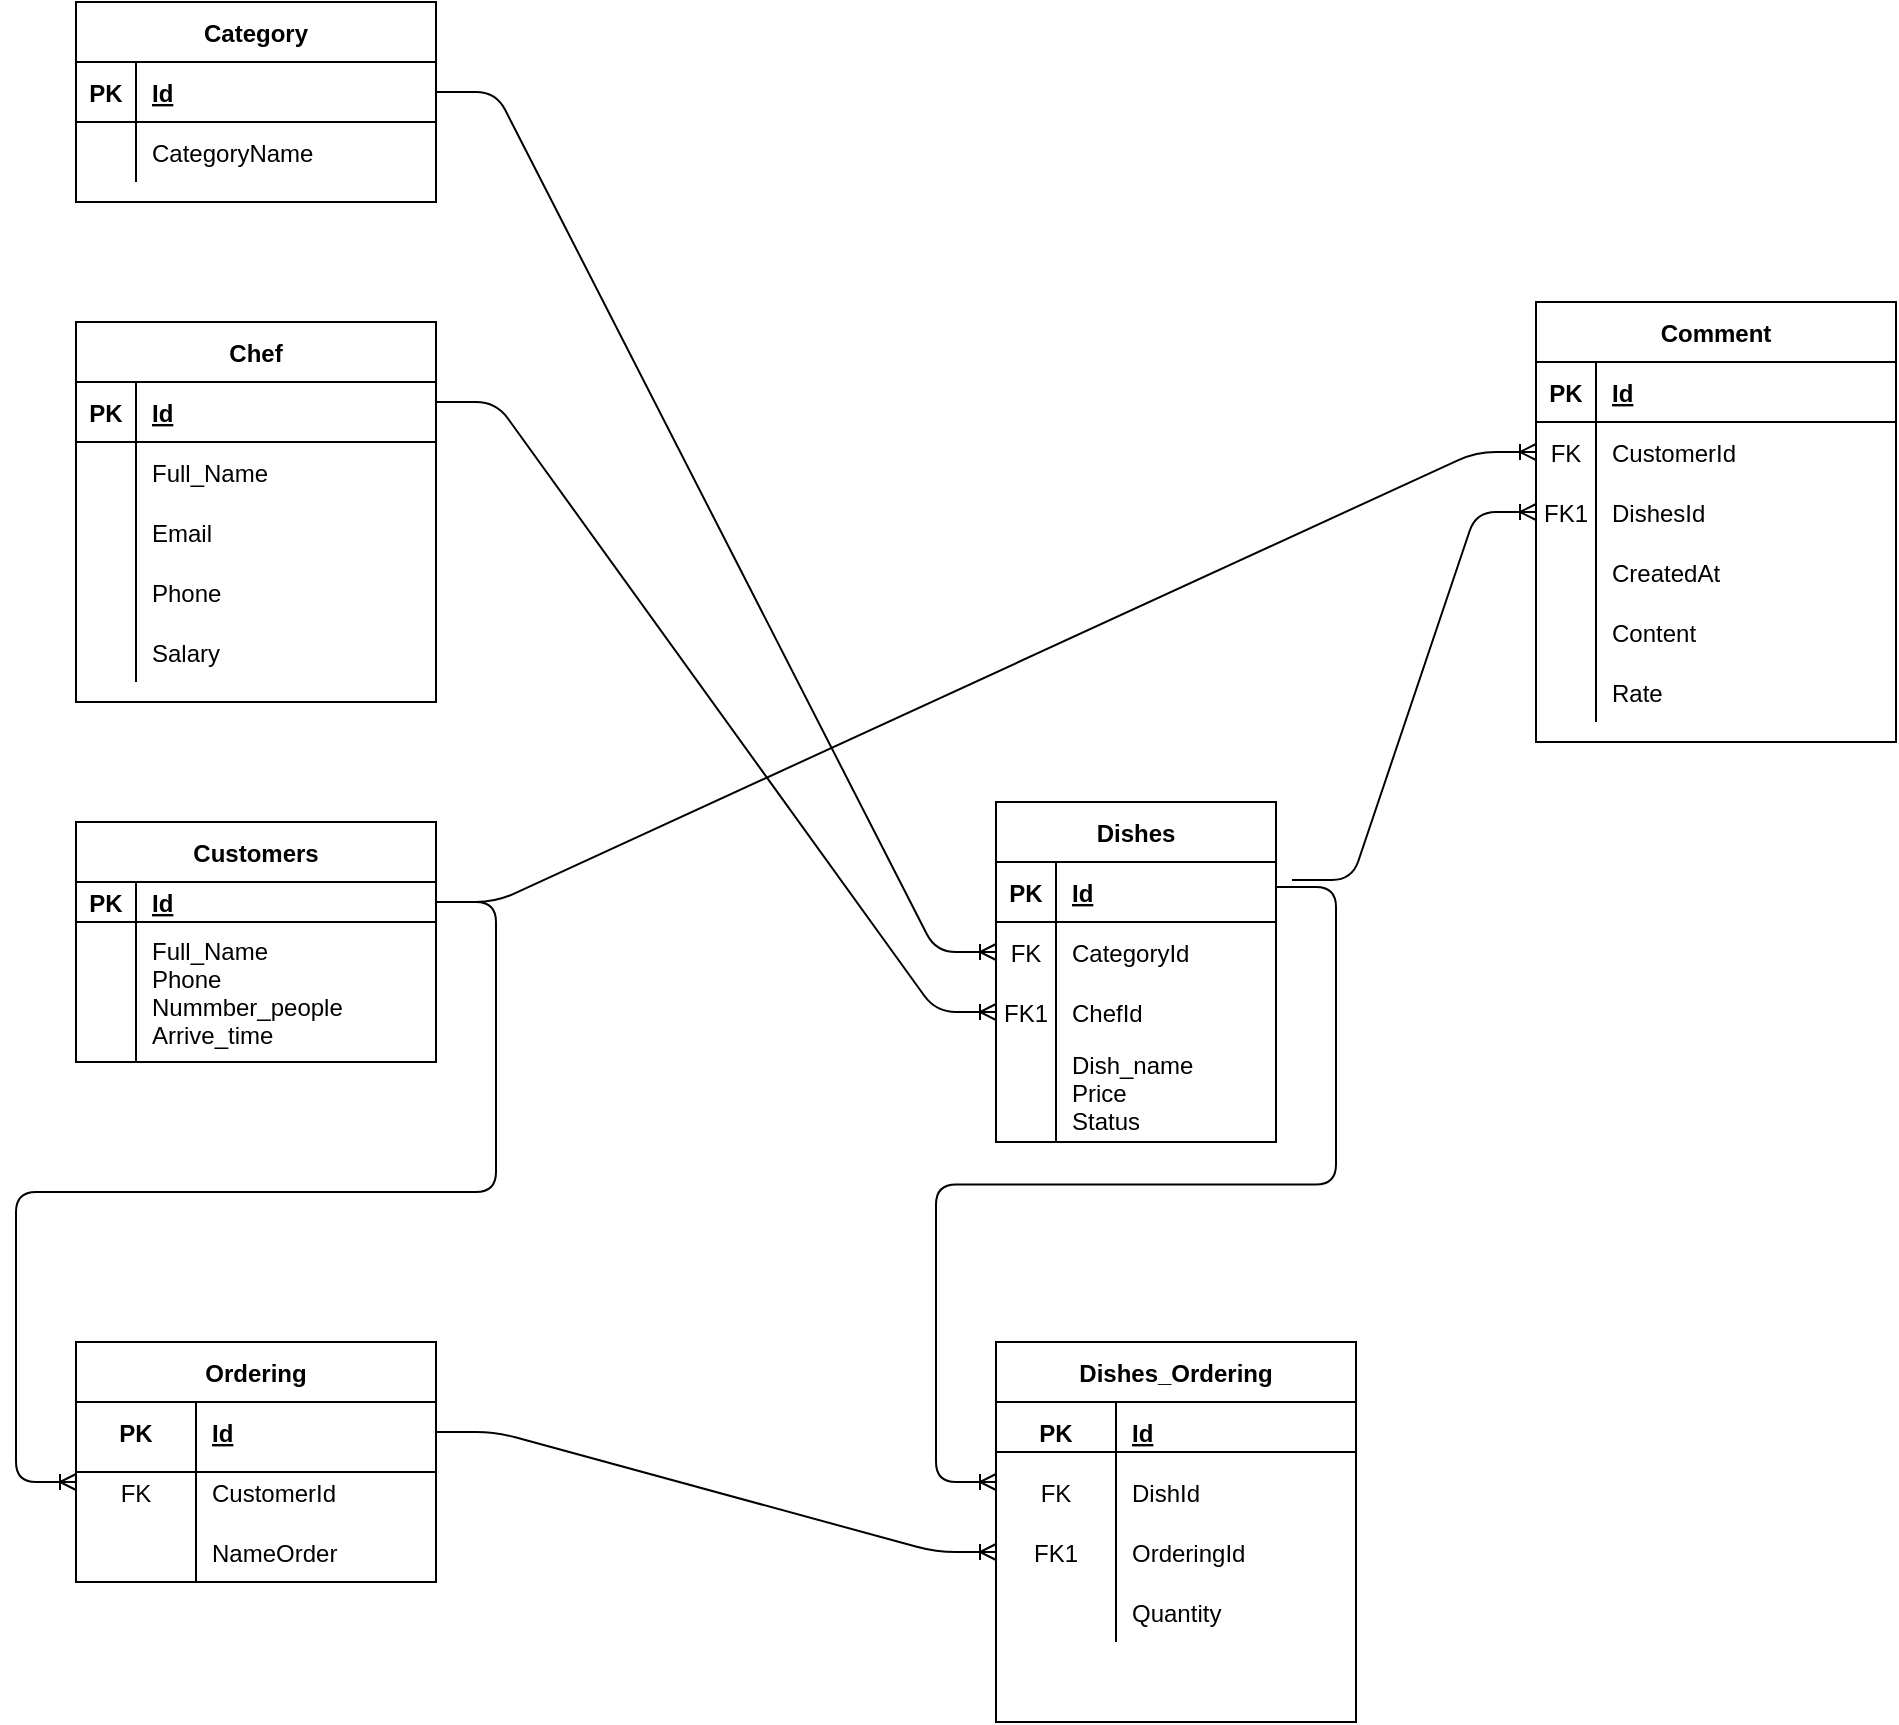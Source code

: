 <mxfile version="14.6.13" type="device"><diagram id="R2lEEEUBdFMjLlhIrx00" name="Page-1"><mxGraphModel dx="1108" dy="1550" grid="1" gridSize="10" guides="1" tooltips="1" connect="1" arrows="1" fold="1" page="1" pageScale="1" pageWidth="850" pageHeight="1100" math="0" shadow="0" extFonts="Permanent Marker^https://fonts.googleapis.com/css?family=Permanent+Marker"><root><mxCell id="0"/><mxCell id="1" parent="0"/><mxCell id="C-vyLk0tnHw3VtMMgP7b-23" value="Customers" style="shape=table;startSize=30;container=1;collapsible=1;childLayout=tableLayout;fixedRows=1;rowLines=0;fontStyle=1;align=center;resizeLast=1;" parent="1" vertex="1"><mxGeometry x="120" y="30" width="180" height="120" as="geometry"/></mxCell><mxCell id="C-vyLk0tnHw3VtMMgP7b-24" value="" style="shape=partialRectangle;collapsible=0;dropTarget=0;pointerEvents=0;fillColor=none;points=[[0,0.5],[1,0.5]];portConstraint=eastwest;top=0;left=0;right=0;bottom=1;" parent="C-vyLk0tnHw3VtMMgP7b-23" vertex="1"><mxGeometry y="30" width="180" height="20" as="geometry"/></mxCell><mxCell id="C-vyLk0tnHw3VtMMgP7b-25" value="PK" style="shape=partialRectangle;overflow=hidden;connectable=0;fillColor=none;top=0;left=0;bottom=0;right=0;fontStyle=1;" parent="C-vyLk0tnHw3VtMMgP7b-24" vertex="1"><mxGeometry width="30" height="20" as="geometry"/></mxCell><mxCell id="C-vyLk0tnHw3VtMMgP7b-26" value="Id" style="shape=partialRectangle;overflow=hidden;connectable=0;fillColor=none;top=0;left=0;bottom=0;right=0;align=left;spacingLeft=6;fontStyle=5;" parent="C-vyLk0tnHw3VtMMgP7b-24" vertex="1"><mxGeometry x="30" width="150" height="20" as="geometry"/></mxCell><mxCell id="C-vyLk0tnHw3VtMMgP7b-27" value="" style="shape=partialRectangle;collapsible=0;dropTarget=0;pointerEvents=0;fillColor=none;points=[[0,0.5],[1,0.5]];portConstraint=eastwest;top=0;left=0;right=0;bottom=0;" parent="C-vyLk0tnHw3VtMMgP7b-23" vertex="1"><mxGeometry y="50" width="180" height="70" as="geometry"/></mxCell><mxCell id="C-vyLk0tnHw3VtMMgP7b-28" value="" style="shape=partialRectangle;overflow=hidden;connectable=0;fillColor=none;top=0;left=0;bottom=0;right=0;" parent="C-vyLk0tnHw3VtMMgP7b-27" vertex="1"><mxGeometry width="30" height="70" as="geometry"/></mxCell><mxCell id="C-vyLk0tnHw3VtMMgP7b-29" value="Full_Name&#10;Phone&#10;Nummber_people&#10;Arrive_time" style="shape=partialRectangle;overflow=hidden;connectable=0;fillColor=none;top=0;left=0;bottom=0;right=0;align=left;spacingLeft=6;" parent="C-vyLk0tnHw3VtMMgP7b-27" vertex="1"><mxGeometry x="30" width="150" height="70" as="geometry"/></mxCell><mxCell id="P-5GZf0RoaGOYgYKE8ZV-11" value="Dishes_Ordering" style="shape=table;startSize=30;container=1;collapsible=1;childLayout=tableLayout;fixedRows=1;rowLines=0;fontStyle=1;align=center;resizeLast=1;" parent="1" vertex="1"><mxGeometry x="580" y="290" width="180" height="190" as="geometry"/></mxCell><mxCell id="P-5GZf0RoaGOYgYKE8ZV-12" value="" style="shape=partialRectangle;collapsible=0;dropTarget=0;pointerEvents=0;fillColor=none;top=0;left=0;bottom=0;right=0;points=[[0,0.5],[1,0.5]];portConstraint=eastwest;" parent="P-5GZf0RoaGOYgYKE8ZV-11" vertex="1"><mxGeometry y="30" width="180" height="30" as="geometry"/></mxCell><mxCell id="P-5GZf0RoaGOYgYKE8ZV-13" value="PK" style="shape=partialRectangle;connectable=0;fillColor=none;top=0;left=0;bottom=0;right=0;fontStyle=1;overflow=hidden;" parent="P-5GZf0RoaGOYgYKE8ZV-12" vertex="1"><mxGeometry width="60" height="30" as="geometry"/></mxCell><mxCell id="P-5GZf0RoaGOYgYKE8ZV-14" value="Id" style="shape=partialRectangle;connectable=0;fillColor=none;top=0;left=0;bottom=0;right=0;align=left;spacingLeft=6;fontStyle=5;overflow=hidden;" parent="P-5GZf0RoaGOYgYKE8ZV-12" vertex="1"><mxGeometry x="60" width="120" height="30" as="geometry"/></mxCell><mxCell id="P-5GZf0RoaGOYgYKE8ZV-81" value="" style="shape=partialRectangle;collapsible=0;dropTarget=0;pointerEvents=0;fillColor=none;top=0;left=0;bottom=0;right=0;points=[[0,0.5],[1,0.5]];portConstraint=eastwest;" parent="P-5GZf0RoaGOYgYKE8ZV-11" vertex="1"><mxGeometry y="60" width="180" height="30" as="geometry"/></mxCell><mxCell id="P-5GZf0RoaGOYgYKE8ZV-82" value="FK" style="shape=partialRectangle;connectable=0;fillColor=none;top=0;left=0;bottom=0;right=0;fontStyle=0;overflow=hidden;" parent="P-5GZf0RoaGOYgYKE8ZV-81" vertex="1"><mxGeometry width="60" height="30" as="geometry"/></mxCell><mxCell id="P-5GZf0RoaGOYgYKE8ZV-83" value="DishId" style="shape=partialRectangle;connectable=0;fillColor=none;top=0;left=0;bottom=0;right=0;align=left;spacingLeft=6;fontStyle=0;overflow=hidden;" parent="P-5GZf0RoaGOYgYKE8ZV-81" vertex="1"><mxGeometry x="60" width="120" height="30" as="geometry"/></mxCell><mxCell id="P-5GZf0RoaGOYgYKE8ZV-98" value="" style="shape=partialRectangle;collapsible=0;dropTarget=0;pointerEvents=0;fillColor=none;top=0;left=0;bottom=0;right=0;points=[[0,0.5],[1,0.5]];portConstraint=eastwest;" parent="P-5GZf0RoaGOYgYKE8ZV-11" vertex="1"><mxGeometry y="90" width="180" height="30" as="geometry"/></mxCell><mxCell id="P-5GZf0RoaGOYgYKE8ZV-99" value="FK1" style="shape=partialRectangle;connectable=0;fillColor=none;top=0;left=0;bottom=0;right=0;fontStyle=0;overflow=hidden;" parent="P-5GZf0RoaGOYgYKE8ZV-98" vertex="1"><mxGeometry width="60" height="30" as="geometry"/></mxCell><mxCell id="P-5GZf0RoaGOYgYKE8ZV-100" value="OrderingId" style="shape=partialRectangle;connectable=0;fillColor=none;top=0;left=0;bottom=0;right=0;align=left;spacingLeft=6;fontStyle=0;overflow=hidden;" parent="P-5GZf0RoaGOYgYKE8ZV-98" vertex="1"><mxGeometry x="60" width="120" height="30" as="geometry"/></mxCell><mxCell id="P-5GZf0RoaGOYgYKE8ZV-18" value="" style="shape=partialRectangle;collapsible=0;dropTarget=0;pointerEvents=0;fillColor=none;top=0;left=0;bottom=0;right=0;points=[[0,0.5],[1,0.5]];portConstraint=eastwest;" parent="P-5GZf0RoaGOYgYKE8ZV-11" vertex="1"><mxGeometry y="120" width="180" height="30" as="geometry"/></mxCell><mxCell id="P-5GZf0RoaGOYgYKE8ZV-19" value="" style="shape=partialRectangle;connectable=0;fillColor=none;top=0;left=0;bottom=0;right=0;editable=1;overflow=hidden;" parent="P-5GZf0RoaGOYgYKE8ZV-18" vertex="1"><mxGeometry width="60" height="30" as="geometry"/></mxCell><mxCell id="P-5GZf0RoaGOYgYKE8ZV-20" value="Quantity" style="shape=partialRectangle;connectable=0;fillColor=none;top=0;left=0;bottom=0;right=0;align=left;spacingLeft=6;overflow=hidden;" parent="P-5GZf0RoaGOYgYKE8ZV-18" vertex="1"><mxGeometry x="60" width="120" height="30" as="geometry"/></mxCell><mxCell id="P-5GZf0RoaGOYgYKE8ZV-37" value="Dishes" style="shape=table;startSize=30;container=1;collapsible=1;childLayout=tableLayout;fixedRows=1;rowLines=0;fontStyle=1;align=center;resizeLast=1;" parent="1" vertex="1"><mxGeometry x="580" y="20" width="140" height="170" as="geometry"/></mxCell><mxCell id="P-5GZf0RoaGOYgYKE8ZV-38" value="" style="shape=partialRectangle;collapsible=0;dropTarget=0;pointerEvents=0;fillColor=none;top=0;left=0;bottom=1;right=0;points=[[0,0.5],[1,0.5]];portConstraint=eastwest;" parent="P-5GZf0RoaGOYgYKE8ZV-37" vertex="1"><mxGeometry y="30" width="140" height="30" as="geometry"/></mxCell><mxCell id="P-5GZf0RoaGOYgYKE8ZV-39" value="PK" style="shape=partialRectangle;connectable=0;fillColor=none;top=0;left=0;bottom=0;right=0;fontStyle=1;overflow=hidden;" parent="P-5GZf0RoaGOYgYKE8ZV-38" vertex="1"><mxGeometry width="30" height="30" as="geometry"/></mxCell><mxCell id="P-5GZf0RoaGOYgYKE8ZV-40" value="Id" style="shape=partialRectangle;connectable=0;fillColor=none;top=0;left=0;bottom=0;right=0;align=left;spacingLeft=6;fontStyle=5;overflow=hidden;" parent="P-5GZf0RoaGOYgYKE8ZV-38" vertex="1"><mxGeometry x="30" width="110" height="30" as="geometry"/></mxCell><mxCell id="49kVigovG5oo6Nugc9PG-57" value="" style="shape=partialRectangle;collapsible=0;dropTarget=0;pointerEvents=0;fillColor=none;top=0;left=0;bottom=0;right=0;points=[[0,0.5],[1,0.5]];portConstraint=eastwest;" parent="P-5GZf0RoaGOYgYKE8ZV-37" vertex="1"><mxGeometry y="60" width="140" height="30" as="geometry"/></mxCell><mxCell id="49kVigovG5oo6Nugc9PG-58" value="FK" style="shape=partialRectangle;connectable=0;fillColor=none;top=0;left=0;bottom=0;right=0;fontStyle=0;overflow=hidden;" parent="49kVigovG5oo6Nugc9PG-57" vertex="1"><mxGeometry width="30" height="30" as="geometry"/></mxCell><mxCell id="49kVigovG5oo6Nugc9PG-59" value="CategoryId" style="shape=partialRectangle;connectable=0;fillColor=none;top=0;left=0;bottom=0;right=0;align=left;spacingLeft=6;fontStyle=0;overflow=hidden;" parent="49kVigovG5oo6Nugc9PG-57" vertex="1"><mxGeometry x="30" width="110" height="30" as="geometry"/></mxCell><mxCell id="49kVigovG5oo6Nugc9PG-61" value="" style="shape=partialRectangle;collapsible=0;dropTarget=0;pointerEvents=0;fillColor=none;top=0;left=0;bottom=0;right=0;points=[[0,0.5],[1,0.5]];portConstraint=eastwest;" parent="P-5GZf0RoaGOYgYKE8ZV-37" vertex="1"><mxGeometry y="90" width="140" height="30" as="geometry"/></mxCell><mxCell id="49kVigovG5oo6Nugc9PG-62" value="FK1" style="shape=partialRectangle;connectable=0;fillColor=none;top=0;left=0;bottom=0;right=0;fontStyle=0;overflow=hidden;" parent="49kVigovG5oo6Nugc9PG-61" vertex="1"><mxGeometry width="30" height="30" as="geometry"/></mxCell><mxCell id="49kVigovG5oo6Nugc9PG-63" value="ChefId" style="shape=partialRectangle;connectable=0;fillColor=none;top=0;left=0;bottom=0;right=0;align=left;spacingLeft=6;fontStyle=0;overflow=hidden;" parent="49kVigovG5oo6Nugc9PG-61" vertex="1"><mxGeometry x="30" width="110" height="30" as="geometry"/></mxCell><mxCell id="P-5GZf0RoaGOYgYKE8ZV-41" value="" style="shape=partialRectangle;collapsible=0;dropTarget=0;pointerEvents=0;fillColor=none;top=0;left=0;bottom=0;right=0;points=[[0,0.5],[1,0.5]];portConstraint=eastwest;" parent="P-5GZf0RoaGOYgYKE8ZV-37" vertex="1"><mxGeometry y="120" width="140" height="50" as="geometry"/></mxCell><mxCell id="P-5GZf0RoaGOYgYKE8ZV-42" value="" style="shape=partialRectangle;connectable=0;fillColor=none;top=0;left=0;bottom=0;right=0;editable=1;overflow=hidden;" parent="P-5GZf0RoaGOYgYKE8ZV-41" vertex="1"><mxGeometry width="30" height="50" as="geometry"/></mxCell><mxCell id="P-5GZf0RoaGOYgYKE8ZV-43" value="Dish_name&#10;Price&#10;Status" style="shape=partialRectangle;connectable=0;fillColor=none;top=0;left=0;bottom=0;right=0;align=left;spacingLeft=6;overflow=hidden;" parent="P-5GZf0RoaGOYgYKE8ZV-41" vertex="1"><mxGeometry x="30" width="110" height="50" as="geometry"/></mxCell><mxCell id="P-5GZf0RoaGOYgYKE8ZV-63" value="Ordering" style="shape=table;startSize=30;container=1;collapsible=1;childLayout=tableLayout;fixedRows=1;rowLines=0;fontStyle=1;align=center;resizeLast=1;" parent="1" vertex="1"><mxGeometry x="120" y="290" width="180" height="120" as="geometry"/></mxCell><mxCell id="P-5GZf0RoaGOYgYKE8ZV-64" value="" style="shape=partialRectangle;collapsible=0;dropTarget=0;pointerEvents=0;fillColor=none;top=0;left=0;bottom=0;right=0;points=[[0,0.5],[1,0.5]];portConstraint=eastwest;" parent="P-5GZf0RoaGOYgYKE8ZV-63" vertex="1"><mxGeometry y="30" width="180" height="30" as="geometry"/></mxCell><mxCell id="P-5GZf0RoaGOYgYKE8ZV-65" value="PK" style="shape=partialRectangle;connectable=0;fillColor=none;top=0;left=0;bottom=0;right=0;fontStyle=1;overflow=hidden;" parent="P-5GZf0RoaGOYgYKE8ZV-64" vertex="1"><mxGeometry width="60" height="30" as="geometry"/></mxCell><mxCell id="P-5GZf0RoaGOYgYKE8ZV-66" value="Id" style="shape=partialRectangle;connectable=0;fillColor=none;top=0;left=0;bottom=0;right=0;align=left;spacingLeft=6;fontStyle=5;overflow=hidden;" parent="P-5GZf0RoaGOYgYKE8ZV-64" vertex="1"><mxGeometry x="60" width="120" height="30" as="geometry"/></mxCell><mxCell id="P-5GZf0RoaGOYgYKE8ZV-89" value="" style="shape=partialRectangle;collapsible=0;dropTarget=0;pointerEvents=0;fillColor=none;top=0;left=0;bottom=0;right=0;points=[[0,0.5],[1,0.5]];portConstraint=eastwest;" parent="P-5GZf0RoaGOYgYKE8ZV-63" vertex="1"><mxGeometry y="60" width="180" height="30" as="geometry"/></mxCell><mxCell id="P-5GZf0RoaGOYgYKE8ZV-90" value="FK" style="shape=partialRectangle;connectable=0;fillColor=none;top=0;left=0;bottom=0;right=0;fontStyle=0;overflow=hidden;" parent="P-5GZf0RoaGOYgYKE8ZV-89" vertex="1"><mxGeometry width="60" height="30" as="geometry"/></mxCell><mxCell id="P-5GZf0RoaGOYgYKE8ZV-91" value="CustomerId" style="shape=partialRectangle;connectable=0;fillColor=none;top=0;left=0;bottom=0;right=0;align=left;spacingLeft=6;fontStyle=0;overflow=hidden;" parent="P-5GZf0RoaGOYgYKE8ZV-89" vertex="1"><mxGeometry x="60" width="120" height="30" as="geometry"/></mxCell><mxCell id="P-5GZf0RoaGOYgYKE8ZV-109" value="" style="shape=partialRectangle;collapsible=0;dropTarget=0;pointerEvents=0;fillColor=none;top=0;left=0;bottom=0;right=0;points=[[0,0.5],[1,0.5]];portConstraint=eastwest;" parent="P-5GZf0RoaGOYgYKE8ZV-63" vertex="1"><mxGeometry y="90" width="180" height="30" as="geometry"/></mxCell><mxCell id="P-5GZf0RoaGOYgYKE8ZV-110" value="" style="shape=partialRectangle;connectable=0;fillColor=none;top=0;left=0;bottom=0;right=0;editable=1;overflow=hidden;" parent="P-5GZf0RoaGOYgYKE8ZV-109" vertex="1"><mxGeometry width="60" height="30" as="geometry"/></mxCell><mxCell id="P-5GZf0RoaGOYgYKE8ZV-111" value="NameOrder" style="shape=partialRectangle;connectable=0;fillColor=none;top=0;left=0;bottom=0;right=0;align=left;spacingLeft=6;overflow=hidden;" parent="P-5GZf0RoaGOYgYKE8ZV-109" vertex="1"><mxGeometry x="60" width="120" height="30" as="geometry"/></mxCell><mxCell id="P-5GZf0RoaGOYgYKE8ZV-96" value="" style="line;strokeWidth=1;rotatable=0;dashed=0;labelPosition=right;align=left;verticalAlign=middle;spacingTop=0;spacingLeft=6;points=[];portConstraint=eastwest;" parent="1" vertex="1"><mxGeometry x="120" y="350" width="180" height="10" as="geometry"/></mxCell><mxCell id="P-5GZf0RoaGOYgYKE8ZV-106" value="" style="line;strokeWidth=1;rotatable=0;dashed=0;labelPosition=right;align=left;verticalAlign=middle;spacingTop=0;spacingLeft=6;points=[];portConstraint=eastwest;" parent="1" vertex="1"><mxGeometry x="580" y="340" width="180" height="10" as="geometry"/></mxCell><mxCell id="P-5GZf0RoaGOYgYKE8ZV-107" value="" style="edgeStyle=entityRelationEdgeStyle;fontSize=12;html=1;endArrow=ERoneToMany;" parent="1" edge="1"><mxGeometry width="100" height="100" relative="1" as="geometry"><mxPoint x="300" y="70" as="sourcePoint"/><mxPoint x="120" y="360" as="targetPoint"/></mxGeometry></mxCell><mxCell id="P-5GZf0RoaGOYgYKE8ZV-112" value="" style="edgeStyle=entityRelationEdgeStyle;fontSize=12;html=1;endArrow=ERoneToMany;exitX=1;exitY=0.5;exitDx=0;exitDy=0;entryX=0;entryY=0.5;entryDx=0;entryDy=0;" parent="1" source="P-5GZf0RoaGOYgYKE8ZV-64" target="P-5GZf0RoaGOYgYKE8ZV-98" edge="1"><mxGeometry width="100" height="100" relative="1" as="geometry"><mxPoint x="380" y="300" as="sourcePoint"/><mxPoint x="480" y="200" as="targetPoint"/></mxGeometry></mxCell><mxCell id="P-5GZf0RoaGOYgYKE8ZV-113" value="" style="edgeStyle=entityRelationEdgeStyle;fontSize=12;html=1;endArrow=ERoneToMany;exitX=1;exitY=0.25;exitDx=0;exitDy=0;" parent="1" edge="1" source="P-5GZf0RoaGOYgYKE8ZV-37"><mxGeometry width="100" height="100" relative="1" as="geometry"><mxPoint x="720" y="90" as="sourcePoint"/><mxPoint x="580" y="360" as="targetPoint"/></mxGeometry></mxCell><mxCell id="49kVigovG5oo6Nugc9PG-1" value="Category" style="shape=table;startSize=30;container=1;collapsible=1;childLayout=tableLayout;fixedRows=1;rowLines=0;fontStyle=1;align=center;resizeLast=1;" parent="1" vertex="1"><mxGeometry x="120" y="-380" width="180" height="100" as="geometry"/></mxCell><mxCell id="49kVigovG5oo6Nugc9PG-2" value="" style="shape=partialRectangle;collapsible=0;dropTarget=0;pointerEvents=0;fillColor=none;top=0;left=0;bottom=1;right=0;points=[[0,0.5],[1,0.5]];portConstraint=eastwest;" parent="49kVigovG5oo6Nugc9PG-1" vertex="1"><mxGeometry y="30" width="180" height="30" as="geometry"/></mxCell><mxCell id="49kVigovG5oo6Nugc9PG-3" value="PK" style="shape=partialRectangle;connectable=0;fillColor=none;top=0;left=0;bottom=0;right=0;fontStyle=1;overflow=hidden;" parent="49kVigovG5oo6Nugc9PG-2" vertex="1"><mxGeometry width="30" height="30" as="geometry"/></mxCell><mxCell id="49kVigovG5oo6Nugc9PG-4" value="Id" style="shape=partialRectangle;connectable=0;fillColor=none;top=0;left=0;bottom=0;right=0;align=left;spacingLeft=6;fontStyle=5;overflow=hidden;" parent="49kVigovG5oo6Nugc9PG-2" vertex="1"><mxGeometry x="30" width="150" height="30" as="geometry"/></mxCell><mxCell id="49kVigovG5oo6Nugc9PG-5" value="" style="shape=partialRectangle;collapsible=0;dropTarget=0;pointerEvents=0;fillColor=none;top=0;left=0;bottom=0;right=0;points=[[0,0.5],[1,0.5]];portConstraint=eastwest;" parent="49kVigovG5oo6Nugc9PG-1" vertex="1"><mxGeometry y="60" width="180" height="30" as="geometry"/></mxCell><mxCell id="49kVigovG5oo6Nugc9PG-6" value="" style="shape=partialRectangle;connectable=0;fillColor=none;top=0;left=0;bottom=0;right=0;editable=1;overflow=hidden;" parent="49kVigovG5oo6Nugc9PG-5" vertex="1"><mxGeometry width="30" height="30" as="geometry"/></mxCell><mxCell id="49kVigovG5oo6Nugc9PG-7" value="CategoryName" style="shape=partialRectangle;connectable=0;fillColor=none;top=0;left=0;bottom=0;right=0;align=left;spacingLeft=6;overflow=hidden;" parent="49kVigovG5oo6Nugc9PG-5" vertex="1"><mxGeometry x="30" width="150" height="30" as="geometry"/></mxCell><mxCell id="49kVigovG5oo6Nugc9PG-27" value="Chef" style="shape=table;startSize=30;container=1;collapsible=1;childLayout=tableLayout;fixedRows=1;rowLines=0;fontStyle=1;align=center;resizeLast=1;" parent="1" vertex="1"><mxGeometry x="120" y="-220" width="180" height="190" as="geometry"/></mxCell><mxCell id="49kVigovG5oo6Nugc9PG-28" value="" style="shape=partialRectangle;collapsible=0;dropTarget=0;pointerEvents=0;fillColor=none;top=0;left=0;bottom=1;right=0;points=[[0,0.5],[1,0.5]];portConstraint=eastwest;" parent="49kVigovG5oo6Nugc9PG-27" vertex="1"><mxGeometry y="30" width="180" height="30" as="geometry"/></mxCell><mxCell id="49kVigovG5oo6Nugc9PG-29" value="PK" style="shape=partialRectangle;connectable=0;fillColor=none;top=0;left=0;bottom=0;right=0;fontStyle=1;overflow=hidden;" parent="49kVigovG5oo6Nugc9PG-28" vertex="1"><mxGeometry width="30" height="30" as="geometry"/></mxCell><mxCell id="49kVigovG5oo6Nugc9PG-30" value="Id" style="shape=partialRectangle;connectable=0;fillColor=none;top=0;left=0;bottom=0;right=0;align=left;spacingLeft=6;fontStyle=5;overflow=hidden;" parent="49kVigovG5oo6Nugc9PG-28" vertex="1"><mxGeometry x="30" width="150" height="30" as="geometry"/></mxCell><mxCell id="49kVigovG5oo6Nugc9PG-31" value="" style="shape=partialRectangle;collapsible=0;dropTarget=0;pointerEvents=0;fillColor=none;top=0;left=0;bottom=0;right=0;points=[[0,0.5],[1,0.5]];portConstraint=eastwest;" parent="49kVigovG5oo6Nugc9PG-27" vertex="1"><mxGeometry y="60" width="180" height="30" as="geometry"/></mxCell><mxCell id="49kVigovG5oo6Nugc9PG-32" value="" style="shape=partialRectangle;connectable=0;fillColor=none;top=0;left=0;bottom=0;right=0;editable=1;overflow=hidden;" parent="49kVigovG5oo6Nugc9PG-31" vertex="1"><mxGeometry width="30" height="30" as="geometry"/></mxCell><mxCell id="49kVigovG5oo6Nugc9PG-33" value="Full_Name" style="shape=partialRectangle;connectable=0;fillColor=none;top=0;left=0;bottom=0;right=0;align=left;spacingLeft=6;overflow=hidden;" parent="49kVigovG5oo6Nugc9PG-31" vertex="1"><mxGeometry x="30" width="150" height="30" as="geometry"/></mxCell><mxCell id="49kVigovG5oo6Nugc9PG-34" value="" style="shape=partialRectangle;collapsible=0;dropTarget=0;pointerEvents=0;fillColor=none;top=0;left=0;bottom=0;right=0;points=[[0,0.5],[1,0.5]];portConstraint=eastwest;" parent="49kVigovG5oo6Nugc9PG-27" vertex="1"><mxGeometry y="90" width="180" height="30" as="geometry"/></mxCell><mxCell id="49kVigovG5oo6Nugc9PG-35" value="" style="shape=partialRectangle;connectable=0;fillColor=none;top=0;left=0;bottom=0;right=0;editable=1;overflow=hidden;" parent="49kVigovG5oo6Nugc9PG-34" vertex="1"><mxGeometry width="30" height="30" as="geometry"/></mxCell><mxCell id="49kVigovG5oo6Nugc9PG-36" value="Email" style="shape=partialRectangle;connectable=0;fillColor=none;top=0;left=0;bottom=0;right=0;align=left;spacingLeft=6;overflow=hidden;" parent="49kVigovG5oo6Nugc9PG-34" vertex="1"><mxGeometry x="30" width="150" height="30" as="geometry"/></mxCell><mxCell id="49kVigovG5oo6Nugc9PG-37" value="" style="shape=partialRectangle;collapsible=0;dropTarget=0;pointerEvents=0;fillColor=none;top=0;left=0;bottom=0;right=0;points=[[0,0.5],[1,0.5]];portConstraint=eastwest;" parent="49kVigovG5oo6Nugc9PG-27" vertex="1"><mxGeometry y="120" width="180" height="30" as="geometry"/></mxCell><mxCell id="49kVigovG5oo6Nugc9PG-38" value="" style="shape=partialRectangle;connectable=0;fillColor=none;top=0;left=0;bottom=0;right=0;editable=1;overflow=hidden;" parent="49kVigovG5oo6Nugc9PG-37" vertex="1"><mxGeometry width="30" height="30" as="geometry"/></mxCell><mxCell id="49kVigovG5oo6Nugc9PG-39" value="Phone" style="shape=partialRectangle;connectable=0;fillColor=none;top=0;left=0;bottom=0;right=0;align=left;spacingLeft=6;overflow=hidden;" parent="49kVigovG5oo6Nugc9PG-37" vertex="1"><mxGeometry x="30" width="150" height="30" as="geometry"/></mxCell><mxCell id="49kVigovG5oo6Nugc9PG-41" value="" style="shape=partialRectangle;collapsible=0;dropTarget=0;pointerEvents=0;fillColor=none;top=0;left=0;bottom=0;right=0;points=[[0,0.5],[1,0.5]];portConstraint=eastwest;" parent="49kVigovG5oo6Nugc9PG-27" vertex="1"><mxGeometry y="150" width="180" height="30" as="geometry"/></mxCell><mxCell id="49kVigovG5oo6Nugc9PG-42" value="" style="shape=partialRectangle;connectable=0;fillColor=none;top=0;left=0;bottom=0;right=0;editable=1;overflow=hidden;" parent="49kVigovG5oo6Nugc9PG-41" vertex="1"><mxGeometry width="30" height="30" as="geometry"/></mxCell><mxCell id="49kVigovG5oo6Nugc9PG-43" value="Salary" style="shape=partialRectangle;connectable=0;fillColor=none;top=0;left=0;bottom=0;right=0;align=left;spacingLeft=6;overflow=hidden;" parent="49kVigovG5oo6Nugc9PG-41" vertex="1"><mxGeometry x="30" width="150" height="30" as="geometry"/></mxCell><mxCell id="G5AJ878UZeQkl-4MBP1j-1" value="Comment" style="shape=table;startSize=30;container=1;collapsible=1;childLayout=tableLayout;fixedRows=1;rowLines=0;fontStyle=1;align=center;resizeLast=1;" vertex="1" parent="1"><mxGeometry x="850" y="-230" width="180" height="220" as="geometry"/></mxCell><mxCell id="G5AJ878UZeQkl-4MBP1j-2" value="" style="shape=partialRectangle;collapsible=0;dropTarget=0;pointerEvents=0;fillColor=none;top=0;left=0;bottom=1;right=0;points=[[0,0.5],[1,0.5]];portConstraint=eastwest;" vertex="1" parent="G5AJ878UZeQkl-4MBP1j-1"><mxGeometry y="30" width="180" height="30" as="geometry"/></mxCell><mxCell id="G5AJ878UZeQkl-4MBP1j-3" value="PK" style="shape=partialRectangle;connectable=0;fillColor=none;top=0;left=0;bottom=0;right=0;fontStyle=1;overflow=hidden;" vertex="1" parent="G5AJ878UZeQkl-4MBP1j-2"><mxGeometry width="30" height="30" as="geometry"/></mxCell><mxCell id="G5AJ878UZeQkl-4MBP1j-4" value="Id" style="shape=partialRectangle;connectable=0;fillColor=none;top=0;left=0;bottom=0;right=0;align=left;spacingLeft=6;fontStyle=5;overflow=hidden;" vertex="1" parent="G5AJ878UZeQkl-4MBP1j-2"><mxGeometry x="30" width="150" height="30" as="geometry"/></mxCell><mxCell id="G5AJ878UZeQkl-4MBP1j-23" value="" style="shape=partialRectangle;collapsible=0;dropTarget=0;pointerEvents=0;fillColor=none;top=0;left=0;bottom=0;right=0;points=[[0,0.5],[1,0.5]];portConstraint=eastwest;" vertex="1" parent="G5AJ878UZeQkl-4MBP1j-1"><mxGeometry y="60" width="180" height="30" as="geometry"/></mxCell><mxCell id="G5AJ878UZeQkl-4MBP1j-24" value="FK" style="shape=partialRectangle;connectable=0;fillColor=none;top=0;left=0;bottom=0;right=0;fontStyle=0;overflow=hidden;" vertex="1" parent="G5AJ878UZeQkl-4MBP1j-23"><mxGeometry width="30" height="30" as="geometry"/></mxCell><mxCell id="G5AJ878UZeQkl-4MBP1j-25" value="CustomerId" style="shape=partialRectangle;connectable=0;fillColor=none;top=0;left=0;bottom=0;right=0;align=left;spacingLeft=6;fontStyle=0;overflow=hidden;" vertex="1" parent="G5AJ878UZeQkl-4MBP1j-23"><mxGeometry x="30" width="150" height="30" as="geometry"/></mxCell><mxCell id="G5AJ878UZeQkl-4MBP1j-27" value="" style="shape=partialRectangle;collapsible=0;dropTarget=0;pointerEvents=0;fillColor=none;top=0;left=0;bottom=0;right=0;points=[[0,0.5],[1,0.5]];portConstraint=eastwest;" vertex="1" parent="G5AJ878UZeQkl-4MBP1j-1"><mxGeometry y="90" width="180" height="30" as="geometry"/></mxCell><mxCell id="G5AJ878UZeQkl-4MBP1j-28" value="FK1" style="shape=partialRectangle;connectable=0;fillColor=none;top=0;left=0;bottom=0;right=0;fontStyle=0;overflow=hidden;" vertex="1" parent="G5AJ878UZeQkl-4MBP1j-27"><mxGeometry width="30" height="30" as="geometry"/></mxCell><mxCell id="G5AJ878UZeQkl-4MBP1j-29" value="DishesId" style="shape=partialRectangle;connectable=0;fillColor=none;top=0;left=0;bottom=0;right=0;align=left;spacingLeft=6;fontStyle=0;overflow=hidden;" vertex="1" parent="G5AJ878UZeQkl-4MBP1j-27"><mxGeometry x="30" width="150" height="30" as="geometry"/></mxCell><mxCell id="G5AJ878UZeQkl-4MBP1j-5" value="" style="shape=partialRectangle;collapsible=0;dropTarget=0;pointerEvents=0;fillColor=none;top=0;left=0;bottom=0;right=0;points=[[0,0.5],[1,0.5]];portConstraint=eastwest;" vertex="1" parent="G5AJ878UZeQkl-4MBP1j-1"><mxGeometry y="120" width="180" height="30" as="geometry"/></mxCell><mxCell id="G5AJ878UZeQkl-4MBP1j-6" value="" style="shape=partialRectangle;connectable=0;fillColor=none;top=0;left=0;bottom=0;right=0;editable=1;overflow=hidden;" vertex="1" parent="G5AJ878UZeQkl-4MBP1j-5"><mxGeometry width="30" height="30" as="geometry"/></mxCell><mxCell id="G5AJ878UZeQkl-4MBP1j-7" value="CreatedAt" style="shape=partialRectangle;connectable=0;fillColor=none;top=0;left=0;bottom=0;right=0;align=left;spacingLeft=6;overflow=hidden;" vertex="1" parent="G5AJ878UZeQkl-4MBP1j-5"><mxGeometry x="30" width="150" height="30" as="geometry"/></mxCell><mxCell id="G5AJ878UZeQkl-4MBP1j-8" value="" style="shape=partialRectangle;collapsible=0;dropTarget=0;pointerEvents=0;fillColor=none;top=0;left=0;bottom=0;right=0;points=[[0,0.5],[1,0.5]];portConstraint=eastwest;" vertex="1" parent="G5AJ878UZeQkl-4MBP1j-1"><mxGeometry y="150" width="180" height="30" as="geometry"/></mxCell><mxCell id="G5AJ878UZeQkl-4MBP1j-9" value="" style="shape=partialRectangle;connectable=0;fillColor=none;top=0;left=0;bottom=0;right=0;editable=1;overflow=hidden;" vertex="1" parent="G5AJ878UZeQkl-4MBP1j-8"><mxGeometry width="30" height="30" as="geometry"/></mxCell><mxCell id="G5AJ878UZeQkl-4MBP1j-10" value="Content" style="shape=partialRectangle;connectable=0;fillColor=none;top=0;left=0;bottom=0;right=0;align=left;spacingLeft=6;overflow=hidden;" vertex="1" parent="G5AJ878UZeQkl-4MBP1j-8"><mxGeometry x="30" width="150" height="30" as="geometry"/></mxCell><mxCell id="G5AJ878UZeQkl-4MBP1j-11" value="" style="shape=partialRectangle;collapsible=0;dropTarget=0;pointerEvents=0;fillColor=none;top=0;left=0;bottom=0;right=0;points=[[0,0.5],[1,0.5]];portConstraint=eastwest;" vertex="1" parent="G5AJ878UZeQkl-4MBP1j-1"><mxGeometry y="180" width="180" height="30" as="geometry"/></mxCell><mxCell id="G5AJ878UZeQkl-4MBP1j-12" value="" style="shape=partialRectangle;connectable=0;fillColor=none;top=0;left=0;bottom=0;right=0;editable=1;overflow=hidden;" vertex="1" parent="G5AJ878UZeQkl-4MBP1j-11"><mxGeometry width="30" height="30" as="geometry"/></mxCell><mxCell id="G5AJ878UZeQkl-4MBP1j-13" value="Rate" style="shape=partialRectangle;connectable=0;fillColor=none;top=0;left=0;bottom=0;right=0;align=left;spacingLeft=6;overflow=hidden;" vertex="1" parent="G5AJ878UZeQkl-4MBP1j-11"><mxGeometry x="30" width="150" height="30" as="geometry"/></mxCell><mxCell id="G5AJ878UZeQkl-4MBP1j-30" value="" style="edgeStyle=entityRelationEdgeStyle;fontSize=12;html=1;endArrow=ERoneToMany;exitX=1;exitY=0.5;exitDx=0;exitDy=0;entryX=0;entryY=0.5;entryDx=0;entryDy=0;" edge="1" parent="1" source="49kVigovG5oo6Nugc9PG-2" target="49kVigovG5oo6Nugc9PG-57"><mxGeometry width="100" height="100" relative="1" as="geometry"><mxPoint x="500" y="60" as="sourcePoint"/><mxPoint x="600" y="-40" as="targetPoint"/></mxGeometry></mxCell><mxCell id="G5AJ878UZeQkl-4MBP1j-31" value="" style="edgeStyle=entityRelationEdgeStyle;fontSize=12;html=1;endArrow=ERoneToMany;entryX=0;entryY=0.5;entryDx=0;entryDy=0;" edge="1" parent="1" target="49kVigovG5oo6Nugc9PG-61"><mxGeometry width="100" height="100" relative="1" as="geometry"><mxPoint x="300" y="-180" as="sourcePoint"/><mxPoint x="410" y="-280" as="targetPoint"/></mxGeometry></mxCell><mxCell id="G5AJ878UZeQkl-4MBP1j-32" value="" style="edgeStyle=entityRelationEdgeStyle;fontSize=12;html=1;endArrow=ERoneToMany;entryX=0;entryY=0.5;entryDx=0;entryDy=0;" edge="1" parent="1" target="G5AJ878UZeQkl-4MBP1j-23"><mxGeometry width="100" height="100" relative="1" as="geometry"><mxPoint x="300" y="70" as="sourcePoint"/><mxPoint x="610" y="-20" as="targetPoint"/></mxGeometry></mxCell><mxCell id="G5AJ878UZeQkl-4MBP1j-33" value="" style="edgeStyle=entityRelationEdgeStyle;fontSize=12;html=1;endArrow=ERoneToMany;exitX=1.057;exitY=0.3;exitDx=0;exitDy=0;exitPerimeter=0;entryX=0;entryY=0.5;entryDx=0;entryDy=0;" edge="1" parent="1" source="P-5GZf0RoaGOYgYKE8ZV-38" target="G5AJ878UZeQkl-4MBP1j-27"><mxGeometry width="100" height="100" relative="1" as="geometry"><mxPoint x="500" y="40" as="sourcePoint"/><mxPoint x="600" y="-60" as="targetPoint"/></mxGeometry></mxCell></root></mxGraphModel></diagram></mxfile>